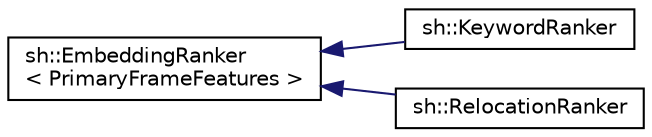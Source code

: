 digraph "Graphical Class Hierarchy"
{
 // LATEX_PDF_SIZE
  edge [fontname="Helvetica",fontsize="10",labelfontname="Helvetica",labelfontsize="10"];
  node [fontname="Helvetica",fontsize="10",shape=record];
  rankdir="LR";
  Node0 [label="sh::EmbeddingRanker\l\< PrimaryFrameFeatures \>",height=0.2,width=0.4,color="black", fillcolor="white", style="filled",URL="$classsh_1_1_embedding_ranker.html",tooltip=" "];
  Node0 -> Node1 [dir="back",color="midnightblue",fontsize="10",style="solid",fontname="Helvetica"];
  Node1 [label="sh::KeywordRanker",height=0.2,width=0.4,color="black", fillcolor="white", style="filled",URL="$classsh_1_1_keyword_ranker.html",tooltip=" "];
  Node0 -> Node2 [dir="back",color="midnightblue",fontsize="10",style="solid",fontname="Helvetica"];
  Node2 [label="sh::RelocationRanker",height=0.2,width=0.4,color="black", fillcolor="white", style="filled",URL="$classsh_1_1_relocation_ranker.html",tooltip=" "];
}
